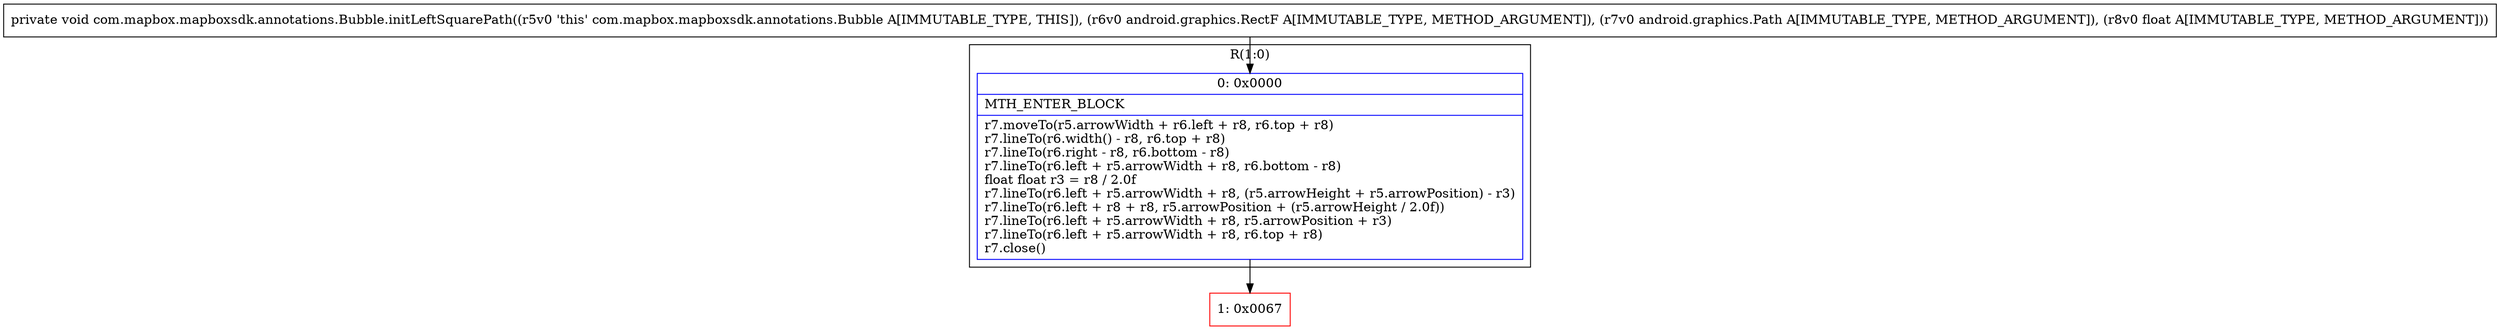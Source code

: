 digraph "CFG forcom.mapbox.mapboxsdk.annotations.Bubble.initLeftSquarePath(Landroid\/graphics\/RectF;Landroid\/graphics\/Path;F)V" {
subgraph cluster_Region_1440602928 {
label = "R(1:0)";
node [shape=record,color=blue];
Node_0 [shape=record,label="{0\:\ 0x0000|MTH_ENTER_BLOCK\l|r7.moveTo(r5.arrowWidth + r6.left + r8, r6.top + r8)\lr7.lineTo(r6.width() \- r8, r6.top + r8)\lr7.lineTo(r6.right \- r8, r6.bottom \- r8)\lr7.lineTo(r6.left + r5.arrowWidth + r8, r6.bottom \- r8)\lfloat float r3 = r8 \/ 2.0f\lr7.lineTo(r6.left + r5.arrowWidth + r8, (r5.arrowHeight + r5.arrowPosition) \- r3)\lr7.lineTo(r6.left + r8 + r8, r5.arrowPosition + (r5.arrowHeight \/ 2.0f))\lr7.lineTo(r6.left + r5.arrowWidth + r8, r5.arrowPosition + r3)\lr7.lineTo(r6.left + r5.arrowWidth + r8, r6.top + r8)\lr7.close()\l}"];
}
Node_1 [shape=record,color=red,label="{1\:\ 0x0067}"];
MethodNode[shape=record,label="{private void com.mapbox.mapboxsdk.annotations.Bubble.initLeftSquarePath((r5v0 'this' com.mapbox.mapboxsdk.annotations.Bubble A[IMMUTABLE_TYPE, THIS]), (r6v0 android.graphics.RectF A[IMMUTABLE_TYPE, METHOD_ARGUMENT]), (r7v0 android.graphics.Path A[IMMUTABLE_TYPE, METHOD_ARGUMENT]), (r8v0 float A[IMMUTABLE_TYPE, METHOD_ARGUMENT])) }"];
MethodNode -> Node_0;
Node_0 -> Node_1;
}

